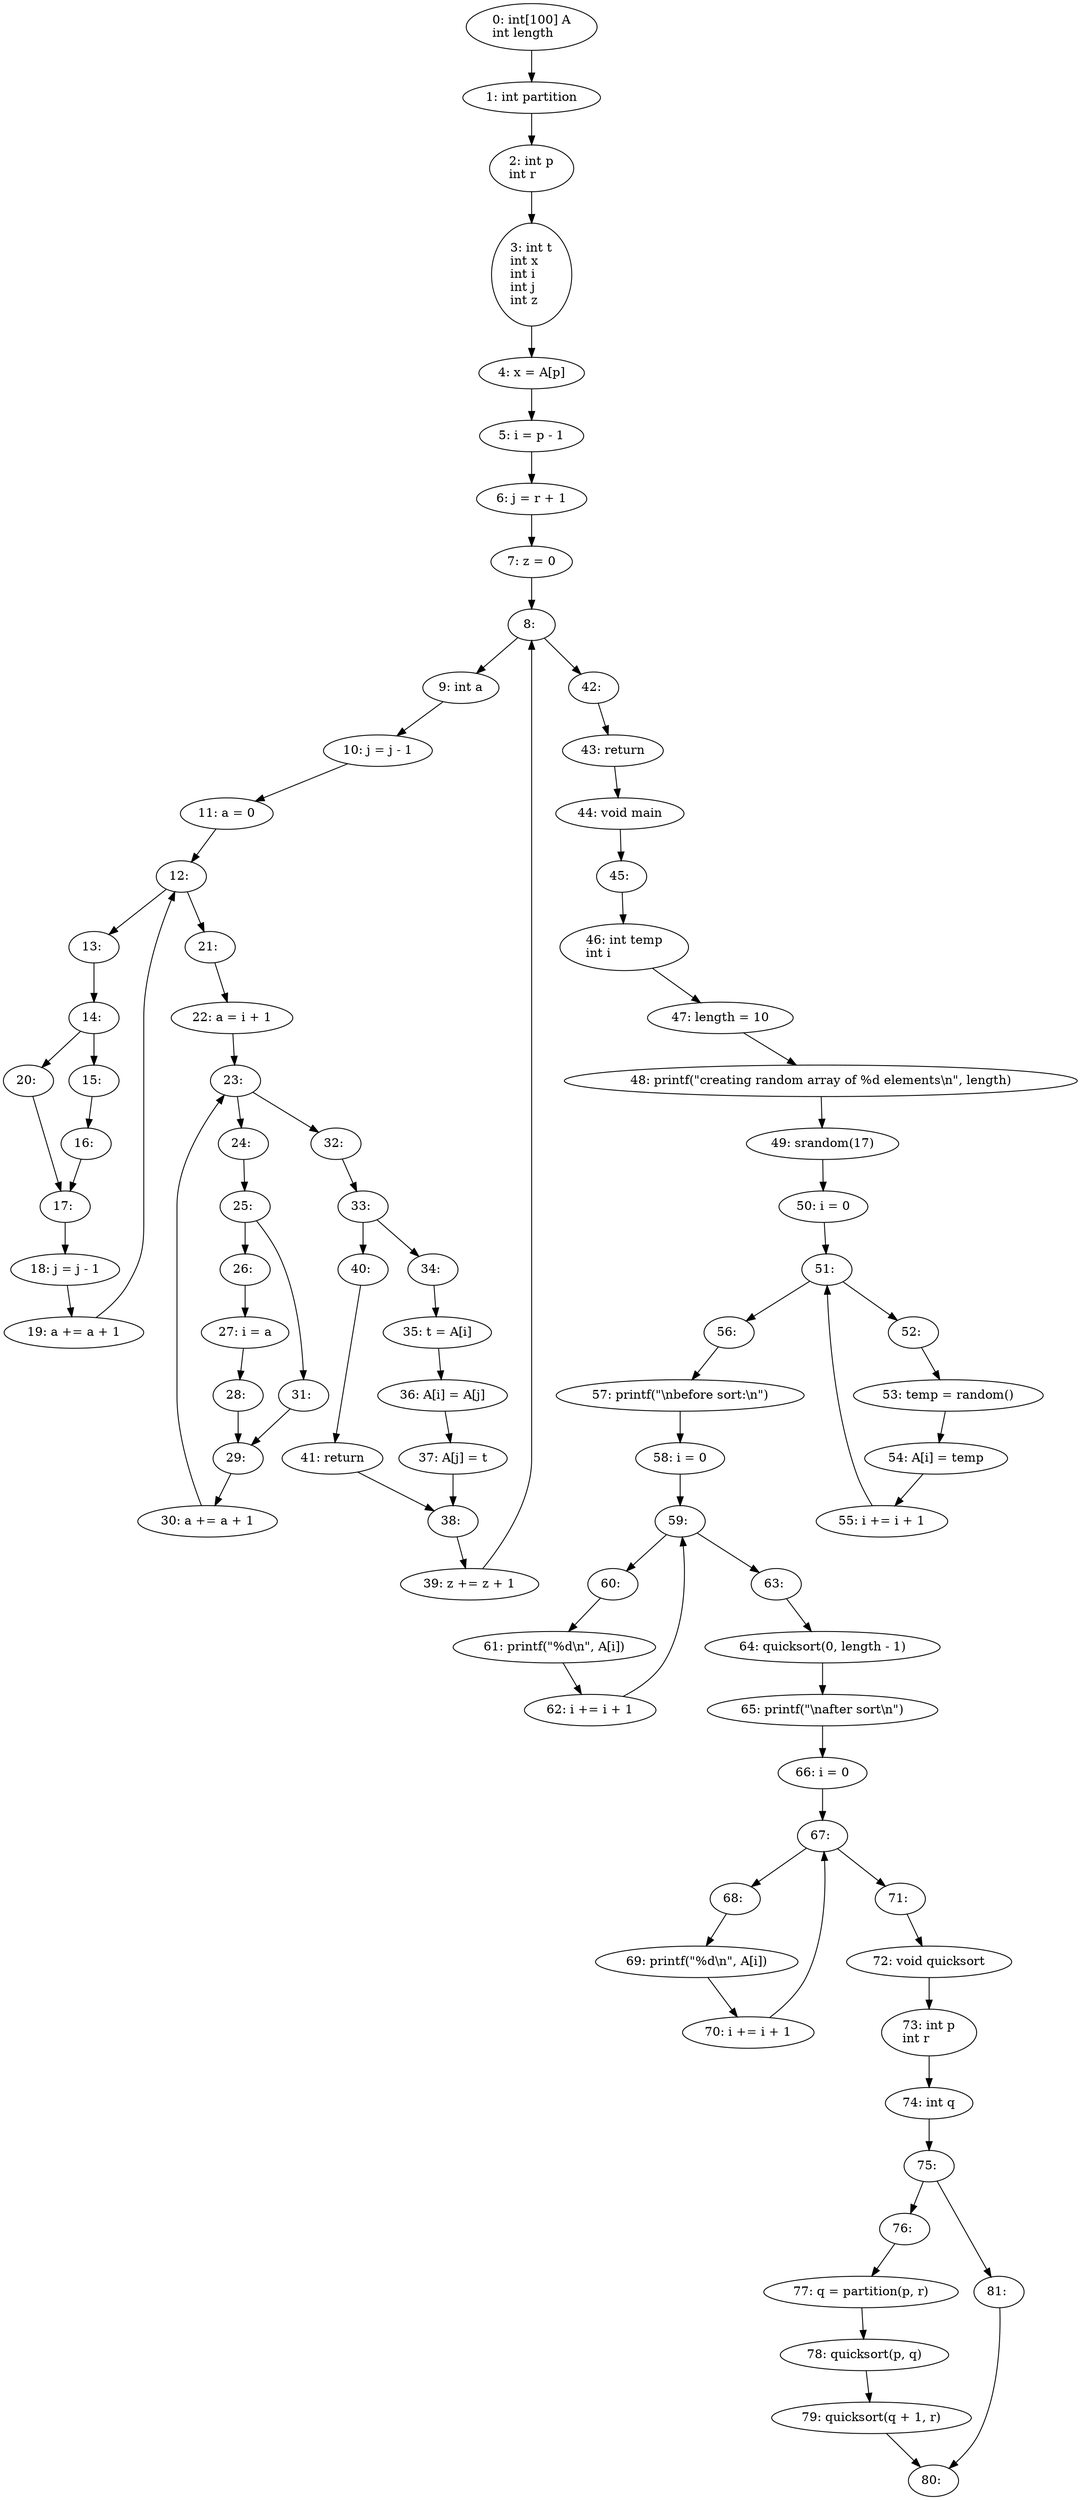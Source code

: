 digraph G {
  0 [ label="0: int[100]\ A\lint\ length\l" ];
  1 [ label="1: int\ partition\l" ];
  2 [ label="2: int\ p\lint\ r\l" ];
  3 [ label="3: int\ t\lint\ x\lint\ i\lint\ j\lint\ z\l" ];
  4 [ label="4: x\ =\ A[p]\l" ];
  5 [ label="5: i\ =\ p\ -\ 1\l" ];
  6 [ label="6: j\ =\ r\ +\ 1\l" ];
  7 [ label="7: z\ =\ 0\l" ];
  8 [ label="8: " ];
  9 [ label="9: int\ a\l" ];
  10 [ label="10: j\ =\ j\ -\ 1\l" ];
  11 [ label="11: a\ =\ 0\l" ];
  12 [ label="12: " ];
  13 [ label="13: " ];
  14 [ label="14: " ];
  15 [ label="15: " ];
  16 [ label="16: " ];
  17 [ label="17: " ];
  18 [ label="18: j\ =\ j\ -\ 1\l" ];
  19 [ label="19: a\ +=\ a\ +\ 1\l" ];
  20 [ label="20: " ];
  21 [ label="21: " ];
  22 [ label="22: a\ =\ i\ +\ 1\l" ];
  23 [ label="23: " ];
  24 [ label="24: " ];
  25 [ label="25: " ];
  26 [ label="26: " ];
  27 [ label="27: i\ =\ a\l" ];
  28 [ label="28: " ];
  29 [ label="29: " ];
  30 [ label="30: a\ +=\ a\ +\ 1\l" ];
  31 [ label="31: " ];
  32 [ label="32: " ];
  33 [ label="33: " ];
  34 [ label="34: " ];
  35 [ label="35: t\ =\ A[i]\l" ];
  36 [ label="36: A[i]\ =\ A[j]\l" ];
  37 [ label="37: A[j]\ =\ t\l" ];
  38 [ label="38: " ];
  39 [ label="39: z\ +=\ z\ +\ 1\l" ];
  40 [ label="40: " ];
  41 [ label="41: return\l" ];
  42 [ label="42: " ];
  43 [ label="43: return\l" ];
  44 [ label="44: void\ main\l" ];
  45 [ label="45: " ];
  46 [ label="46: int\ temp\lint\ i\l" ];
  47 [ label="47: length\ =\ 10\l" ];
  48 [ label="48: printf\(\"creating\ random\ array\ of\ %d\ elements\\n\"\,\ length\)\l" ];
  49 [ label="49: srandom\(17\)\l" ];
  50 [ label="50: i\ =\ 0\l" ];
  51 [ label="51: " ];
  52 [ label="52: " ];
  53 [ label="53: temp\ =\ random\(\)\l" ];
  54 [ label="54: A[i]\ =\ temp\l" ];
  55 [ label="55: i\ +=\ i\ +\ 1\l" ];
  56 [ label="56: " ];
  57 [ label="57: printf\(\"\\nbefore\ sort\:\\n\"\)\l" ];
  58 [ label="58: i\ =\ 0\l" ];
  59 [ label="59: " ];
  60 [ label="60: " ];
  61 [ label="61: printf\(\"%d\\n\"\,\ A[i]\)\l" ];
  62 [ label="62: i\ +=\ i\ +\ 1\l" ];
  63 [ label="63: " ];
  64 [ label="64: quicksort\(0\,\ length\ -\ 1\)\l" ];
  65 [ label="65: printf\(\"\\nafter\ sort\\n\"\)\l" ];
  66 [ label="66: i\ =\ 0\l" ];
  67 [ label="67: " ];
  68 [ label="68: " ];
  69 [ label="69: printf\(\"%d\\n\"\,\ A[i]\)\l" ];
  70 [ label="70: i\ +=\ i\ +\ 1\l" ];
  71 [ label="71: " ];
  72 [ label="72: void\ quicksort\l" ];
  73 [ label="73: int\ p\lint\ r\l" ];
  74 [ label="74: int\ q\l" ];
  75 [ label="75: " ];
  76 [ label="76: " ];
  77 [ label="77: q\ =\ partition\(p\,\ r\)\l" ];
  78 [ label="78: quicksort\(p\,\ q\)\l" ];
  79 [ label="79: quicksort\(q\ +\ 1\,\ r\)\l" ];
  80 [ label="80: " ];
  81 [ label="81: " ];
  0 -> 1;
  1 -> 2;
  2 -> 3;
  3 -> 4;
  4 -> 5;
  5 -> 6;
  6 -> 7;
  7 -> 8;
  8 -> 9;
  9 -> 10;
  10 -> 11;
  11 -> 12;
  12 -> 13;
  13 -> 14;
  14 -> 15;
  15 -> 16;
  16 -> 17;
  17 -> 18;
  18 -> 19;
  19 -> 12;
  14 -> 20;
  20 -> 17;
  12 -> 21;
  21 -> 22;
  22 -> 23;
  23 -> 24;
  24 -> 25;
  25 -> 26;
  26 -> 27;
  27 -> 28;
  28 -> 29;
  29 -> 30;
  30 -> 23;
  25 -> 31;
  31 -> 29;
  23 -> 32;
  32 -> 33;
  33 -> 34;
  34 -> 35;
  35 -> 36;
  36 -> 37;
  37 -> 38;
  38 -> 39;
  39 -> 8;
  33 -> 40;
  40 -> 41;
  41 -> 38;
  8 -> 42;
  42 -> 43;
  43 -> 44;
  44 -> 45;
  45 -> 46;
  46 -> 47;
  47 -> 48;
  48 -> 49;
  49 -> 50;
  50 -> 51;
  51 -> 52;
  52 -> 53;
  53 -> 54;
  54 -> 55;
  55 -> 51;
  51 -> 56;
  56 -> 57;
  57 -> 58;
  58 -> 59;
  59 -> 60;
  60 -> 61;
  61 -> 62;
  62 -> 59;
  59 -> 63;
  63 -> 64;
  64 -> 65;
  65 -> 66;
  66 -> 67;
  67 -> 68;
  68 -> 69;
  69 -> 70;
  70 -> 67;
  67 -> 71;
  71 -> 72;
  72 -> 73;
  73 -> 74;
  74 -> 75;
  75 -> 76;
  76 -> 77;
  77 -> 78;
  78 -> 79;
  79 -> 80;
  75 -> 81;
  81 -> 80;
}
